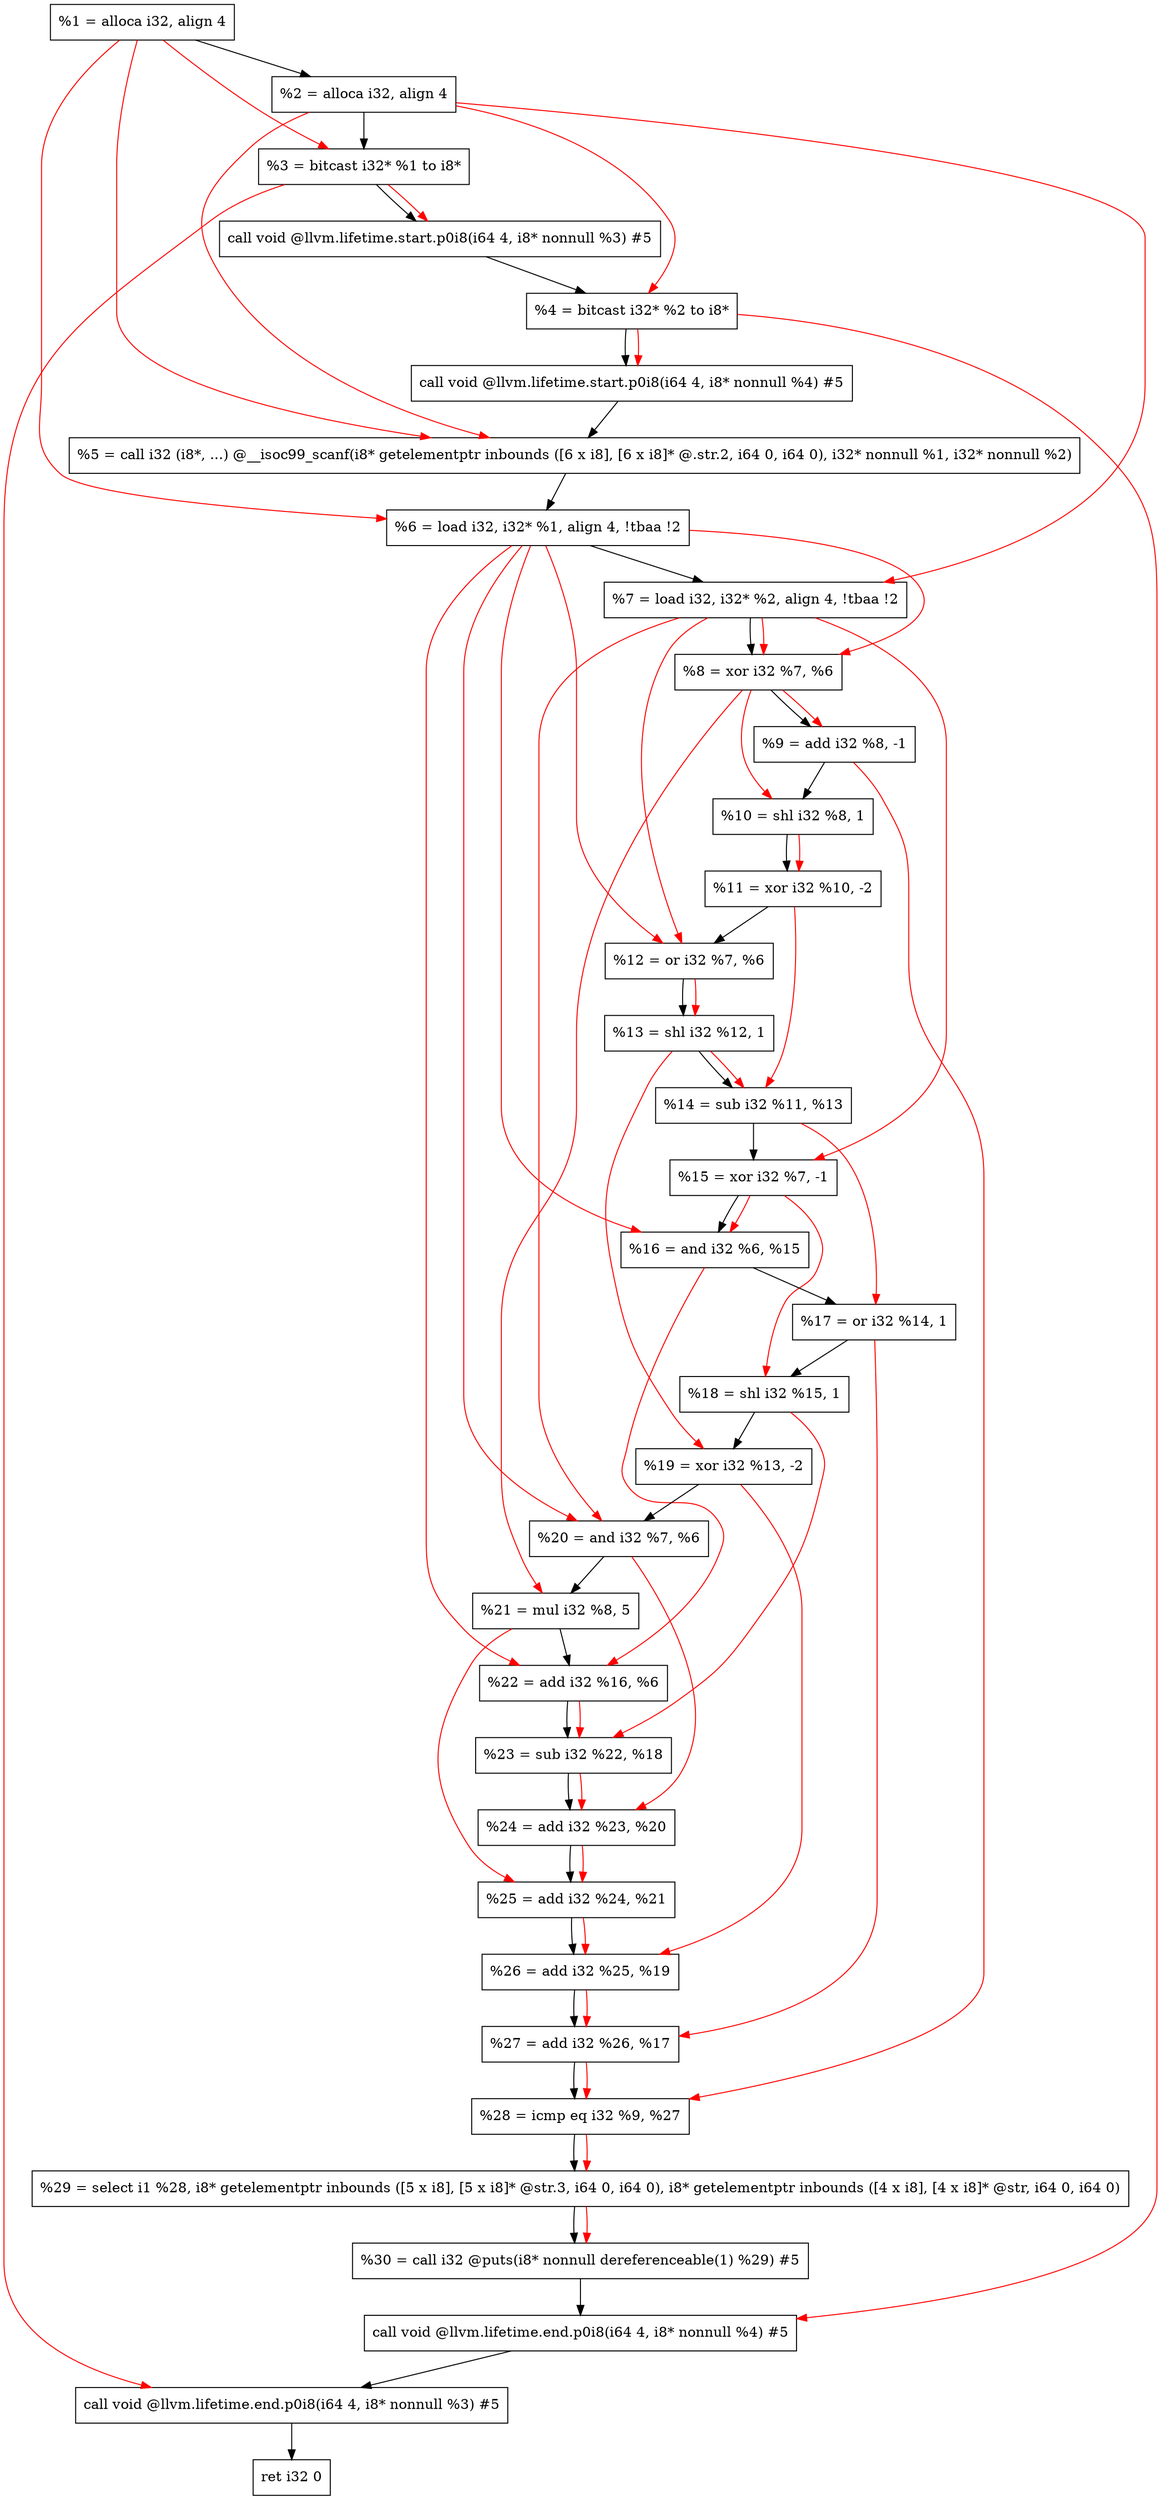 digraph "DFG for'main' function" {
	Node0x2203b18[shape=record, label="  %1 = alloca i32, align 4"];
	Node0x2203b98[shape=record, label="  %2 = alloca i32, align 4"];
	Node0x2203c28[shape=record, label="  %3 = bitcast i32* %1 to i8*"];
	Node0x2204088[shape=record, label="  call void @llvm.lifetime.start.p0i8(i64 4, i8* nonnull %3) #5"];
	Node0x2204168[shape=record, label="  %4 = bitcast i32* %2 to i8*"];
	Node0x2204288[shape=record, label="  call void @llvm.lifetime.start.p0i8(i64 4, i8* nonnull %4) #5"];
	Node0x22044c0[shape=record, label="  %5 = call i32 (i8*, ...) @__isoc99_scanf(i8* getelementptr inbounds ([6 x i8], [6 x i8]* @.str.2, i64 0, i64 0), i32* nonnull %1, i32* nonnull %2)"];
	Node0x2204578[shape=record, label="  %6 = load i32, i32* %1, align 4, !tbaa !2"];
	Node0x22054e8[shape=record, label="  %7 = load i32, i32* %2, align 4, !tbaa !2"];
	Node0x2205b70[shape=record, label="  %8 = xor i32 %7, %6"];
	Node0x2205be0[shape=record, label="  %9 = add i32 %8, -1"];
	Node0x2205c50[shape=record, label="  %10 = shl i32 %8, 1"];
	Node0x2205cc0[shape=record, label="  %11 = xor i32 %10, -2"];
	Node0x2205d30[shape=record, label="  %12 = or i32 %7, %6"];
	Node0x2205da0[shape=record, label="  %13 = shl i32 %12, 1"];
	Node0x2205e10[shape=record, label="  %14 = sub i32 %11, %13"];
	Node0x2205e80[shape=record, label="  %15 = xor i32 %7, -1"];
	Node0x2205ef0[shape=record, label="  %16 = and i32 %6, %15"];
	Node0x2205f60[shape=record, label="  %17 = or i32 %14, 1"];
	Node0x2205fd0[shape=record, label="  %18 = shl i32 %15, 1"];
	Node0x2206040[shape=record, label="  %19 = xor i32 %13, -2"];
	Node0x22060b0[shape=record, label="  %20 = and i32 %7, %6"];
	Node0x2206120[shape=record, label="  %21 = mul i32 %8, 5"];
	Node0x2206190[shape=record, label="  %22 = add i32 %16, %6"];
	Node0x2206200[shape=record, label="  %23 = sub i32 %22, %18"];
	Node0x2206270[shape=record, label="  %24 = add i32 %23, %20"];
	Node0x22062e0[shape=record, label="  %25 = add i32 %24, %21"];
	Node0x2206350[shape=record, label="  %26 = add i32 %25, %19"];
	Node0x22063c0[shape=record, label="  %27 = add i32 %26, %17"];
	Node0x2206430[shape=record, label="  %28 = icmp eq i32 %9, %27"];
	Node0x21a49d8[shape=record, label="  %29 = select i1 %28, i8* getelementptr inbounds ([5 x i8], [5 x i8]* @str.3, i64 0, i64 0), i8* getelementptr inbounds ([4 x i8], [4 x i8]* @str, i64 0, i64 0)"];
	Node0x22064c0[shape=record, label="  %30 = call i32 @puts(i8* nonnull dereferenceable(1) %29) #5"];
	Node0x2206718[shape=record, label="  call void @llvm.lifetime.end.p0i8(i64 4, i8* nonnull %4) #5"];
	Node0x2206878[shape=record, label="  call void @llvm.lifetime.end.p0i8(i64 4, i8* nonnull %3) #5"];
	Node0x2206938[shape=record, label="  ret i32 0"];
	Node0x2203b18 -> Node0x2203b98;
	Node0x2203b98 -> Node0x2203c28;
	Node0x2203c28 -> Node0x2204088;
	Node0x2204088 -> Node0x2204168;
	Node0x2204168 -> Node0x2204288;
	Node0x2204288 -> Node0x22044c0;
	Node0x22044c0 -> Node0x2204578;
	Node0x2204578 -> Node0x22054e8;
	Node0x22054e8 -> Node0x2205b70;
	Node0x2205b70 -> Node0x2205be0;
	Node0x2205be0 -> Node0x2205c50;
	Node0x2205c50 -> Node0x2205cc0;
	Node0x2205cc0 -> Node0x2205d30;
	Node0x2205d30 -> Node0x2205da0;
	Node0x2205da0 -> Node0x2205e10;
	Node0x2205e10 -> Node0x2205e80;
	Node0x2205e80 -> Node0x2205ef0;
	Node0x2205ef0 -> Node0x2205f60;
	Node0x2205f60 -> Node0x2205fd0;
	Node0x2205fd0 -> Node0x2206040;
	Node0x2206040 -> Node0x22060b0;
	Node0x22060b0 -> Node0x2206120;
	Node0x2206120 -> Node0x2206190;
	Node0x2206190 -> Node0x2206200;
	Node0x2206200 -> Node0x2206270;
	Node0x2206270 -> Node0x22062e0;
	Node0x22062e0 -> Node0x2206350;
	Node0x2206350 -> Node0x22063c0;
	Node0x22063c0 -> Node0x2206430;
	Node0x2206430 -> Node0x21a49d8;
	Node0x21a49d8 -> Node0x22064c0;
	Node0x22064c0 -> Node0x2206718;
	Node0x2206718 -> Node0x2206878;
	Node0x2206878 -> Node0x2206938;
edge [color=red]
	Node0x2203b18 -> Node0x2203c28;
	Node0x2203c28 -> Node0x2204088;
	Node0x2203b98 -> Node0x2204168;
	Node0x2204168 -> Node0x2204288;
	Node0x2203b18 -> Node0x22044c0;
	Node0x2203b98 -> Node0x22044c0;
	Node0x2203b18 -> Node0x2204578;
	Node0x2203b98 -> Node0x22054e8;
	Node0x22054e8 -> Node0x2205b70;
	Node0x2204578 -> Node0x2205b70;
	Node0x2205b70 -> Node0x2205be0;
	Node0x2205b70 -> Node0x2205c50;
	Node0x2205c50 -> Node0x2205cc0;
	Node0x22054e8 -> Node0x2205d30;
	Node0x2204578 -> Node0x2205d30;
	Node0x2205d30 -> Node0x2205da0;
	Node0x2205cc0 -> Node0x2205e10;
	Node0x2205da0 -> Node0x2205e10;
	Node0x22054e8 -> Node0x2205e80;
	Node0x2204578 -> Node0x2205ef0;
	Node0x2205e80 -> Node0x2205ef0;
	Node0x2205e10 -> Node0x2205f60;
	Node0x2205e80 -> Node0x2205fd0;
	Node0x2205da0 -> Node0x2206040;
	Node0x22054e8 -> Node0x22060b0;
	Node0x2204578 -> Node0x22060b0;
	Node0x2205b70 -> Node0x2206120;
	Node0x2205ef0 -> Node0x2206190;
	Node0x2204578 -> Node0x2206190;
	Node0x2206190 -> Node0x2206200;
	Node0x2205fd0 -> Node0x2206200;
	Node0x2206200 -> Node0x2206270;
	Node0x22060b0 -> Node0x2206270;
	Node0x2206270 -> Node0x22062e0;
	Node0x2206120 -> Node0x22062e0;
	Node0x22062e0 -> Node0x2206350;
	Node0x2206040 -> Node0x2206350;
	Node0x2206350 -> Node0x22063c0;
	Node0x2205f60 -> Node0x22063c0;
	Node0x2205be0 -> Node0x2206430;
	Node0x22063c0 -> Node0x2206430;
	Node0x2206430 -> Node0x21a49d8;
	Node0x21a49d8 -> Node0x22064c0;
	Node0x2204168 -> Node0x2206718;
	Node0x2203c28 -> Node0x2206878;
}

